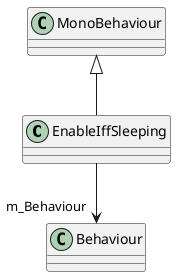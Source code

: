 @startuml
class EnableIffSleeping {
}
MonoBehaviour <|-- EnableIffSleeping
EnableIffSleeping --> "m_Behaviour" Behaviour
@enduml
